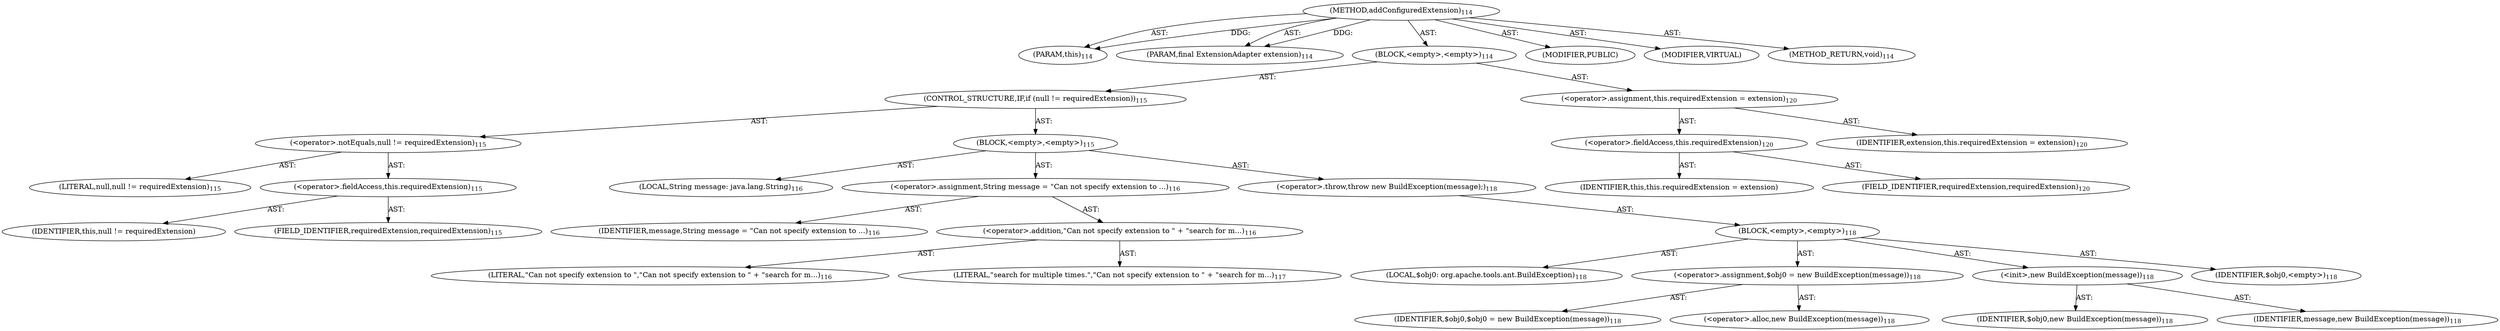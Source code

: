 digraph "addConfiguredExtension" {  
"111669149698" [label = <(METHOD,addConfiguredExtension)<SUB>114</SUB>> ]
"115964116997" [label = <(PARAM,this)<SUB>114</SUB>> ]
"115964116998" [label = <(PARAM,final ExtensionAdapter extension)<SUB>114</SUB>> ]
"25769803778" [label = <(BLOCK,&lt;empty&gt;,&lt;empty&gt;)<SUB>114</SUB>> ]
"47244640256" [label = <(CONTROL_STRUCTURE,IF,if (null != requiredExtension))<SUB>115</SUB>> ]
"30064771076" [label = <(&lt;operator&gt;.notEquals,null != requiredExtension)<SUB>115</SUB>> ]
"90194313216" [label = <(LITERAL,null,null != requiredExtension)<SUB>115</SUB>> ]
"30064771077" [label = <(&lt;operator&gt;.fieldAccess,this.requiredExtension)<SUB>115</SUB>> ]
"68719476744" [label = <(IDENTIFIER,this,null != requiredExtension)> ]
"55834574850" [label = <(FIELD_IDENTIFIER,requiredExtension,requiredExtension)<SUB>115</SUB>> ]
"25769803779" [label = <(BLOCK,&lt;empty&gt;,&lt;empty&gt;)<SUB>115</SUB>> ]
"94489280512" [label = <(LOCAL,String message: java.lang.String)<SUB>116</SUB>> ]
"30064771078" [label = <(&lt;operator&gt;.assignment,String message = &quot;Can not specify extension to ...)<SUB>116</SUB>> ]
"68719476745" [label = <(IDENTIFIER,message,String message = &quot;Can not specify extension to ...)<SUB>116</SUB>> ]
"30064771079" [label = <(&lt;operator&gt;.addition,&quot;Can not specify extension to &quot; + &quot;search for m...)<SUB>116</SUB>> ]
"90194313217" [label = <(LITERAL,&quot;Can not specify extension to &quot;,&quot;Can not specify extension to &quot; + &quot;search for m...)<SUB>116</SUB>> ]
"90194313218" [label = <(LITERAL,&quot;search for multiple times.&quot;,&quot;Can not specify extension to &quot; + &quot;search for m...)<SUB>117</SUB>> ]
"30064771080" [label = <(&lt;operator&gt;.throw,throw new BuildException(message);)<SUB>118</SUB>> ]
"25769803780" [label = <(BLOCK,&lt;empty&gt;,&lt;empty&gt;)<SUB>118</SUB>> ]
"94489280513" [label = <(LOCAL,$obj0: org.apache.tools.ant.BuildException)<SUB>118</SUB>> ]
"30064771081" [label = <(&lt;operator&gt;.assignment,$obj0 = new BuildException(message))<SUB>118</SUB>> ]
"68719476746" [label = <(IDENTIFIER,$obj0,$obj0 = new BuildException(message))<SUB>118</SUB>> ]
"30064771082" [label = <(&lt;operator&gt;.alloc,new BuildException(message))<SUB>118</SUB>> ]
"30064771083" [label = <(&lt;init&gt;,new BuildException(message))<SUB>118</SUB>> ]
"68719476747" [label = <(IDENTIFIER,$obj0,new BuildException(message))<SUB>118</SUB>> ]
"68719476748" [label = <(IDENTIFIER,message,new BuildException(message))<SUB>118</SUB>> ]
"68719476749" [label = <(IDENTIFIER,$obj0,&lt;empty&gt;)<SUB>118</SUB>> ]
"30064771084" [label = <(&lt;operator&gt;.assignment,this.requiredExtension = extension)<SUB>120</SUB>> ]
"30064771085" [label = <(&lt;operator&gt;.fieldAccess,this.requiredExtension)<SUB>120</SUB>> ]
"68719476750" [label = <(IDENTIFIER,this,this.requiredExtension = extension)> ]
"55834574851" [label = <(FIELD_IDENTIFIER,requiredExtension,requiredExtension)<SUB>120</SUB>> ]
"68719476751" [label = <(IDENTIFIER,extension,this.requiredExtension = extension)<SUB>120</SUB>> ]
"133143986184" [label = <(MODIFIER,PUBLIC)> ]
"133143986185" [label = <(MODIFIER,VIRTUAL)> ]
"128849018882" [label = <(METHOD_RETURN,void)<SUB>114</SUB>> ]
  "111669149698" -> "115964116997"  [ label = "AST: "] 
  "111669149698" -> "115964116998"  [ label = "AST: "] 
  "111669149698" -> "25769803778"  [ label = "AST: "] 
  "111669149698" -> "133143986184"  [ label = "AST: "] 
  "111669149698" -> "133143986185"  [ label = "AST: "] 
  "111669149698" -> "128849018882"  [ label = "AST: "] 
  "25769803778" -> "47244640256"  [ label = "AST: "] 
  "25769803778" -> "30064771084"  [ label = "AST: "] 
  "47244640256" -> "30064771076"  [ label = "AST: "] 
  "47244640256" -> "25769803779"  [ label = "AST: "] 
  "30064771076" -> "90194313216"  [ label = "AST: "] 
  "30064771076" -> "30064771077"  [ label = "AST: "] 
  "30064771077" -> "68719476744"  [ label = "AST: "] 
  "30064771077" -> "55834574850"  [ label = "AST: "] 
  "25769803779" -> "94489280512"  [ label = "AST: "] 
  "25769803779" -> "30064771078"  [ label = "AST: "] 
  "25769803779" -> "30064771080"  [ label = "AST: "] 
  "30064771078" -> "68719476745"  [ label = "AST: "] 
  "30064771078" -> "30064771079"  [ label = "AST: "] 
  "30064771079" -> "90194313217"  [ label = "AST: "] 
  "30064771079" -> "90194313218"  [ label = "AST: "] 
  "30064771080" -> "25769803780"  [ label = "AST: "] 
  "25769803780" -> "94489280513"  [ label = "AST: "] 
  "25769803780" -> "30064771081"  [ label = "AST: "] 
  "25769803780" -> "30064771083"  [ label = "AST: "] 
  "25769803780" -> "68719476749"  [ label = "AST: "] 
  "30064771081" -> "68719476746"  [ label = "AST: "] 
  "30064771081" -> "30064771082"  [ label = "AST: "] 
  "30064771083" -> "68719476747"  [ label = "AST: "] 
  "30064771083" -> "68719476748"  [ label = "AST: "] 
  "30064771084" -> "30064771085"  [ label = "AST: "] 
  "30064771084" -> "68719476751"  [ label = "AST: "] 
  "30064771085" -> "68719476750"  [ label = "AST: "] 
  "30064771085" -> "55834574851"  [ label = "AST: "] 
  "111669149698" -> "115964116997"  [ label = "DDG: "] 
  "111669149698" -> "115964116998"  [ label = "DDG: "] 
}
